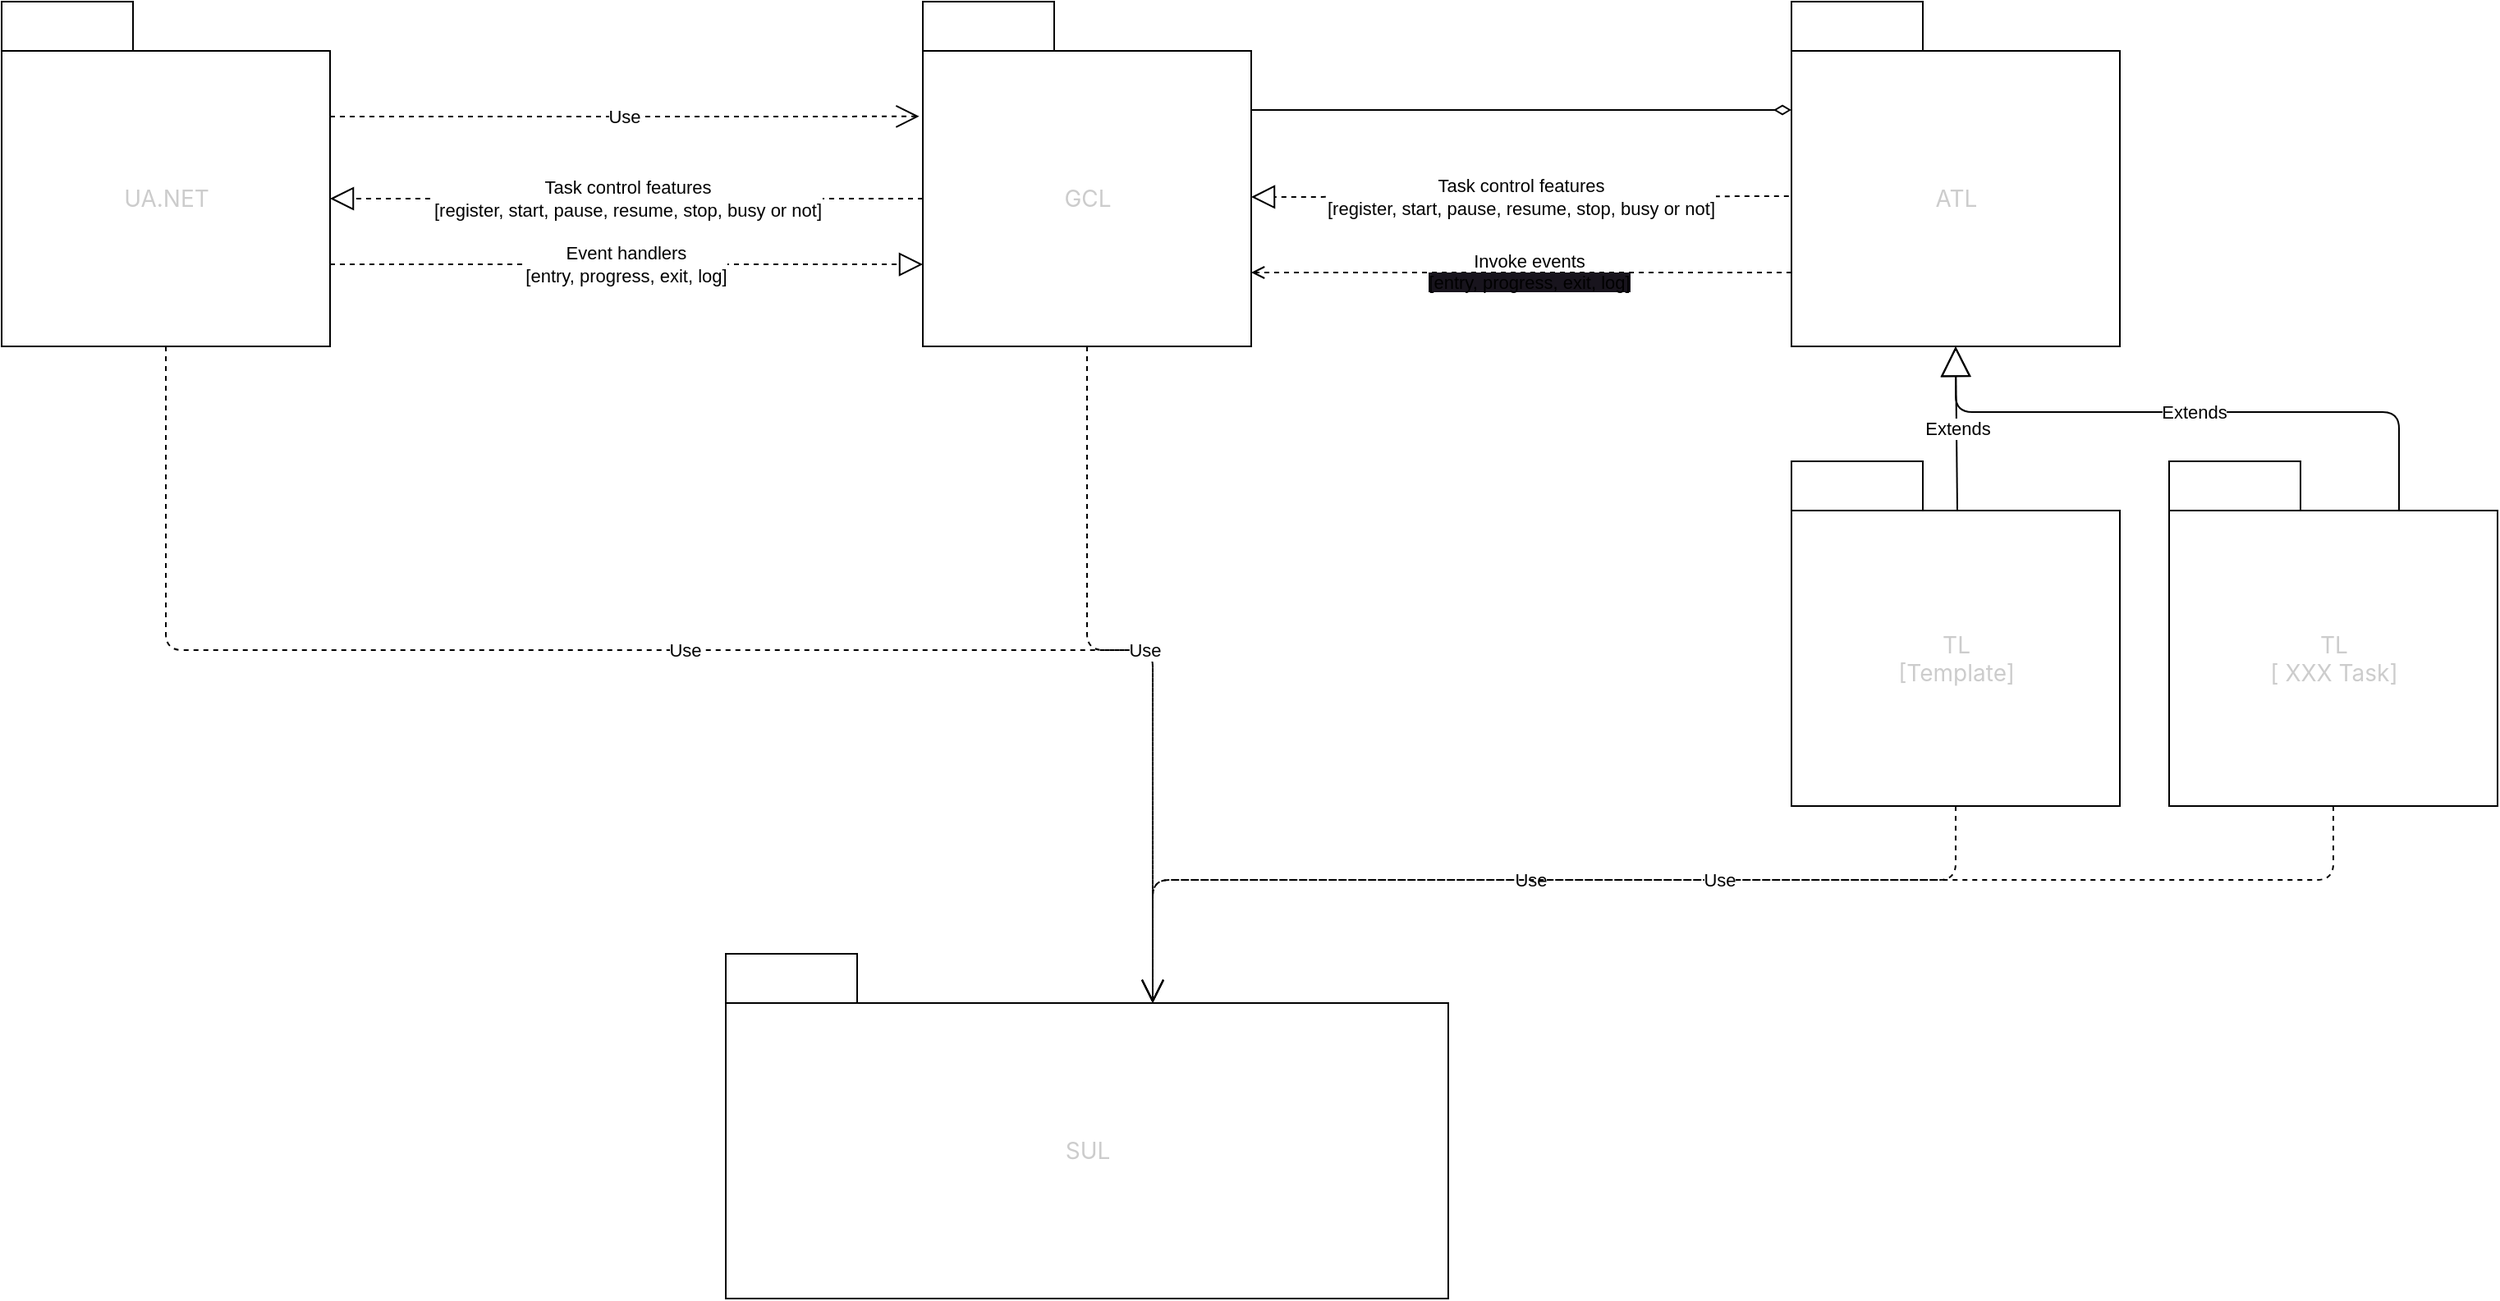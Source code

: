 <mxfile>
    <diagram id="OVf31P2fylJ3_W29zeNy" name="HLD">
        <mxGraphModel dx="2525" dy="1416" grid="1" gridSize="10" guides="1" tooltips="1" connect="1" arrows="1" fold="1" page="1" pageScale="1" pageWidth="1654" pageHeight="1169" math="0" shadow="0">
            <root>
                <mxCell id="0"/>
                <mxCell id="1" parent="0"/>
                <mxCell id="3" value="&lt;span style=&quot;color: rgb(204, 204, 204); font-family: -apple-system, BlinkMacSystemFont, &amp;quot;Segoe WPC&amp;quot;, &amp;quot;Segoe UI&amp;quot;, system-ui, Ubuntu, &amp;quot;Droid Sans&amp;quot;, sans-serif; font-size: 14px; font-weight: 400; text-align: left;&quot;&gt;GCL&lt;/span&gt;" style="shape=folder;fontStyle=1;tabWidth=80;tabHeight=30;tabPosition=left;html=1;boundedLbl=1;" vertex="1" parent="1">
                    <mxGeometry x="601" y="40" width="200" height="210" as="geometry"/>
                </mxCell>
                <mxCell id="4" value="&lt;span style=&quot;color: rgb(204, 204, 204); font-family: -apple-system, BlinkMacSystemFont, &amp;quot;Segoe WPC&amp;quot;, &amp;quot;Segoe UI&amp;quot;, system-ui, Ubuntu, &amp;quot;Droid Sans&amp;quot;, sans-serif; font-size: 14px; font-weight: 400; text-align: left;&quot;&gt;UA.NET&lt;/span&gt;" style="shape=folder;fontStyle=1;tabWidth=80;tabHeight=30;tabPosition=left;html=1;boundedLbl=1;" vertex="1" parent="1">
                    <mxGeometry x="40" y="40" width="200" height="210" as="geometry"/>
                </mxCell>
                <mxCell id="5" value="&lt;span style=&quot;color: rgb(204, 204, 204); font-family: -apple-system, BlinkMacSystemFont, &amp;quot;Segoe WPC&amp;quot;, &amp;quot;Segoe UI&amp;quot;, system-ui, Ubuntu, &amp;quot;Droid Sans&amp;quot;, sans-serif; font-size: 14px; font-weight: 400; text-align: left;&quot;&gt;ATL&lt;/span&gt;" style="shape=folder;fontStyle=1;tabWidth=80;tabHeight=30;tabPosition=left;html=1;boundedLbl=1;" vertex="1" parent="1">
                    <mxGeometry x="1130" y="40" width="200" height="210" as="geometry"/>
                </mxCell>
                <mxCell id="6" value="&lt;span style=&quot;color: rgb(204, 204, 204); font-family: -apple-system, BlinkMacSystemFont, &amp;quot;Segoe WPC&amp;quot;, &amp;quot;Segoe UI&amp;quot;, system-ui, Ubuntu, &amp;quot;Droid Sans&amp;quot;, sans-serif; font-size: 14px; font-weight: 400; text-align: left;&quot;&gt;SUL&lt;/span&gt;" style="shape=folder;fontStyle=1;tabWidth=80;tabHeight=30;tabPosition=left;html=1;boundedLbl=1;" vertex="1" parent="1">
                    <mxGeometry x="481" y="620" width="440" height="210" as="geometry"/>
                </mxCell>
                <mxCell id="7" value="Use" style="endArrow=open;endSize=12;dashed=1;html=1;entryX=-0.011;entryY=0.333;entryDx=0;entryDy=0;entryPerimeter=0;" edge="1" parent="1" target="3">
                    <mxGeometry width="160" relative="1" as="geometry">
                        <mxPoint x="240" y="110" as="sourcePoint"/>
                        <mxPoint x="400" y="110" as="targetPoint"/>
                    </mxGeometry>
                </mxCell>
                <mxCell id="8" value="Event handlers&lt;br&gt;[entry, progress, exit, log]" style="endArrow=block;dashed=1;endFill=0;endSize=12;html=1;entryX=0;entryY=0.762;entryDx=0;entryDy=0;entryPerimeter=0;" edge="1" parent="1" target="3">
                    <mxGeometry width="160" relative="1" as="geometry">
                        <mxPoint x="240" y="200" as="sourcePoint"/>
                        <mxPoint x="400" y="200" as="targetPoint"/>
                    </mxGeometry>
                </mxCell>
                <mxCell id="9" value="Task control features&lt;br&gt;[register, start, pause, resume, stop, busy or not]" style="endArrow=block;dashed=1;endFill=0;endSize=12;html=1;exitX=0;exitY=0;exitDx=0;exitDy=120;exitPerimeter=0;entryX=0;entryY=0;entryDx=200;entryDy=120;entryPerimeter=0;" edge="1" parent="1" source="3" target="4">
                    <mxGeometry width="160" relative="1" as="geometry">
                        <mxPoint x="320" y="260" as="sourcePoint"/>
                        <mxPoint x="480" y="260" as="targetPoint"/>
                    </mxGeometry>
                </mxCell>
                <mxCell id="10" value="" style="endArrow=none;startArrow=diamondThin;endFill=0;startFill=0;html=1;verticalAlign=bottom;labelBackgroundColor=none;strokeWidth=1;startSize=8;endSize=8;entryX=0;entryY=0;entryDx=200;entryDy=120;entryPerimeter=0;exitX=0;exitY=0;exitDx=0;exitDy=120;exitPerimeter=0;" edge="1" parent="1">
                    <mxGeometry width="160" relative="1" as="geometry">
                        <mxPoint x="1130" y="106" as="sourcePoint"/>
                        <mxPoint x="801" y="106" as="targetPoint"/>
                    </mxGeometry>
                </mxCell>
                <mxCell id="11" value="Task control features&lt;br&gt;[register, start, pause, resume, stop, busy or not]" style="endArrow=block;dashed=1;endFill=0;endSize=12;html=1;entryX=0;entryY=0;entryDx=200;entryDy=120;entryPerimeter=0;exitX=-0.008;exitY=0.331;exitDx=0;exitDy=0;exitPerimeter=0;" edge="1" parent="1">
                    <mxGeometry width="160" relative="1" as="geometry">
                        <mxPoint x="1128.4" y="158.51" as="sourcePoint"/>
                        <mxPoint x="801" y="159" as="targetPoint"/>
                    </mxGeometry>
                </mxCell>
                <mxCell id="12" value="Invoke events&lt;br&gt;&lt;span style=&quot;background-color: rgb(24, 20, 29);&quot;&gt;[entry, progress, exit, log]&lt;/span&gt;" style="html=1;verticalAlign=bottom;labelBackgroundColor=none;endArrow=open;endFill=0;dashed=1;exitX=0;exitY=0;exitDx=0;exitDy=165;exitPerimeter=0;entryX=0;entryY=0;entryDx=200;entryDy=165;entryPerimeter=0;" edge="1" parent="1" source="5" target="3">
                    <mxGeometry x="-0.027" y="15" width="160" relative="1" as="geometry">
                        <mxPoint x="1070" y="260" as="sourcePoint"/>
                        <mxPoint x="1230" y="260" as="targetPoint"/>
                        <mxPoint as="offset"/>
                    </mxGeometry>
                </mxCell>
                <mxCell id="13" value="&lt;span style=&quot;color: rgb(204, 204, 204); font-family: -apple-system, BlinkMacSystemFont, &amp;quot;Segoe WPC&amp;quot;, &amp;quot;Segoe UI&amp;quot;, system-ui, Ubuntu, &amp;quot;Droid Sans&amp;quot;, sans-serif; font-size: 14px; font-weight: 400; text-align: left;&quot;&gt;TL&lt;br&gt;[Template]&lt;/span&gt;" style="shape=folder;fontStyle=1;tabWidth=80;tabHeight=30;tabPosition=left;html=1;boundedLbl=1;" vertex="1" parent="1">
                    <mxGeometry x="1130" y="320" width="200" height="210" as="geometry"/>
                </mxCell>
                <mxCell id="14" value="Extends" style="endArrow=block;endSize=16;endFill=0;html=1;exitX=0.505;exitY=0.143;exitDx=0;exitDy=0;exitPerimeter=0;entryX=0.5;entryY=1;entryDx=0;entryDy=0;entryPerimeter=0;" edge="1" parent="1" source="13" target="5">
                    <mxGeometry width="160" relative="1" as="geometry">
                        <mxPoint x="710" y="310" as="sourcePoint"/>
                        <mxPoint x="870" y="310" as="targetPoint"/>
                    </mxGeometry>
                </mxCell>
                <mxCell id="15" value="&lt;span style=&quot;color: rgb(204, 204, 204); font-family: -apple-system, BlinkMacSystemFont, &amp;quot;Segoe WPC&amp;quot;, &amp;quot;Segoe UI&amp;quot;, system-ui, Ubuntu, &amp;quot;Droid Sans&amp;quot;, sans-serif; font-size: 14px; font-weight: 400; text-align: left;&quot;&gt;TL&lt;br&gt;[ XXX Task]&lt;/span&gt;" style="shape=folder;fontStyle=1;tabWidth=80;tabHeight=30;tabPosition=left;html=1;boundedLbl=1;" vertex="1" parent="1">
                    <mxGeometry x="1360" y="320" width="200" height="210" as="geometry"/>
                </mxCell>
                <mxCell id="16" value="Extends" style="endArrow=block;endSize=16;endFill=0;html=1;exitX=0;exitY=0;exitDx=140;exitDy=30;exitPerimeter=0;entryX=0.5;entryY=1;entryDx=0;entryDy=0;entryPerimeter=0;edgeStyle=orthogonalEdgeStyle;" edge="1" parent="1" source="15" target="5">
                    <mxGeometry width="160" relative="1" as="geometry">
                        <mxPoint x="1241" y="360.03" as="sourcePoint"/>
                        <mxPoint x="1410" y="250" as="targetPoint"/>
                        <Array as="points">
                            <mxPoint x="1500" y="290"/>
                            <mxPoint x="1230" y="290"/>
                        </Array>
                    </mxGeometry>
                </mxCell>
                <mxCell id="17" value="Use" style="endArrow=open;endSize=12;dashed=1;html=1;exitX=0.5;exitY=1;exitDx=0;exitDy=0;exitPerimeter=0;entryX=0;entryY=0;entryDx=260;entryDy=30;entryPerimeter=0;edgeStyle=orthogonalEdgeStyle;" edge="1" parent="1" source="4" target="6">
                    <mxGeometry width="160" relative="1" as="geometry">
                        <mxPoint x="1030" y="520" as="sourcePoint"/>
                        <mxPoint x="1190" y="520" as="targetPoint"/>
                    </mxGeometry>
                </mxCell>
                <mxCell id="18" value="Use" style="endArrow=open;endSize=12;dashed=1;html=1;exitX=0.5;exitY=1;exitDx=0;exitDy=0;exitPerimeter=0;entryX=0;entryY=0;entryDx=260;entryDy=30;entryPerimeter=0;edgeStyle=orthogonalEdgeStyle;" edge="1" parent="1" source="3" target="6">
                    <mxGeometry width="160" relative="1" as="geometry">
                        <mxPoint x="1030" y="520" as="sourcePoint"/>
                        <mxPoint x="1190" y="520" as="targetPoint"/>
                    </mxGeometry>
                </mxCell>
                <mxCell id="19" value="Use" style="endArrow=open;endSize=12;dashed=1;html=1;exitX=0.5;exitY=1;exitDx=0;exitDy=0;exitPerimeter=0;entryX=0;entryY=0;entryDx=260;entryDy=30;entryPerimeter=0;edgeStyle=orthogonalEdgeStyle;" edge="1" parent="1" source="13" target="6">
                    <mxGeometry width="160" relative="1" as="geometry">
                        <mxPoint x="1030" y="520" as="sourcePoint"/>
                        <mxPoint x="740" y="650" as="targetPoint"/>
                    </mxGeometry>
                </mxCell>
                <mxCell id="20" value="Use" style="endArrow=open;endSize=12;dashed=1;html=1;entryX=0;entryY=0;entryDx=260;entryDy=30;entryPerimeter=0;exitX=0.5;exitY=1;exitDx=0;exitDy=0;exitPerimeter=0;edgeStyle=orthogonalEdgeStyle;" edge="1" parent="1" source="15" target="6">
                    <mxGeometry width="160" relative="1" as="geometry">
                        <mxPoint x="1070" y="560" as="sourcePoint"/>
                        <mxPoint x="1230" y="560" as="targetPoint"/>
                    </mxGeometry>
                </mxCell>
            </root>
        </mxGraphModel>
    </diagram>
</mxfile>
